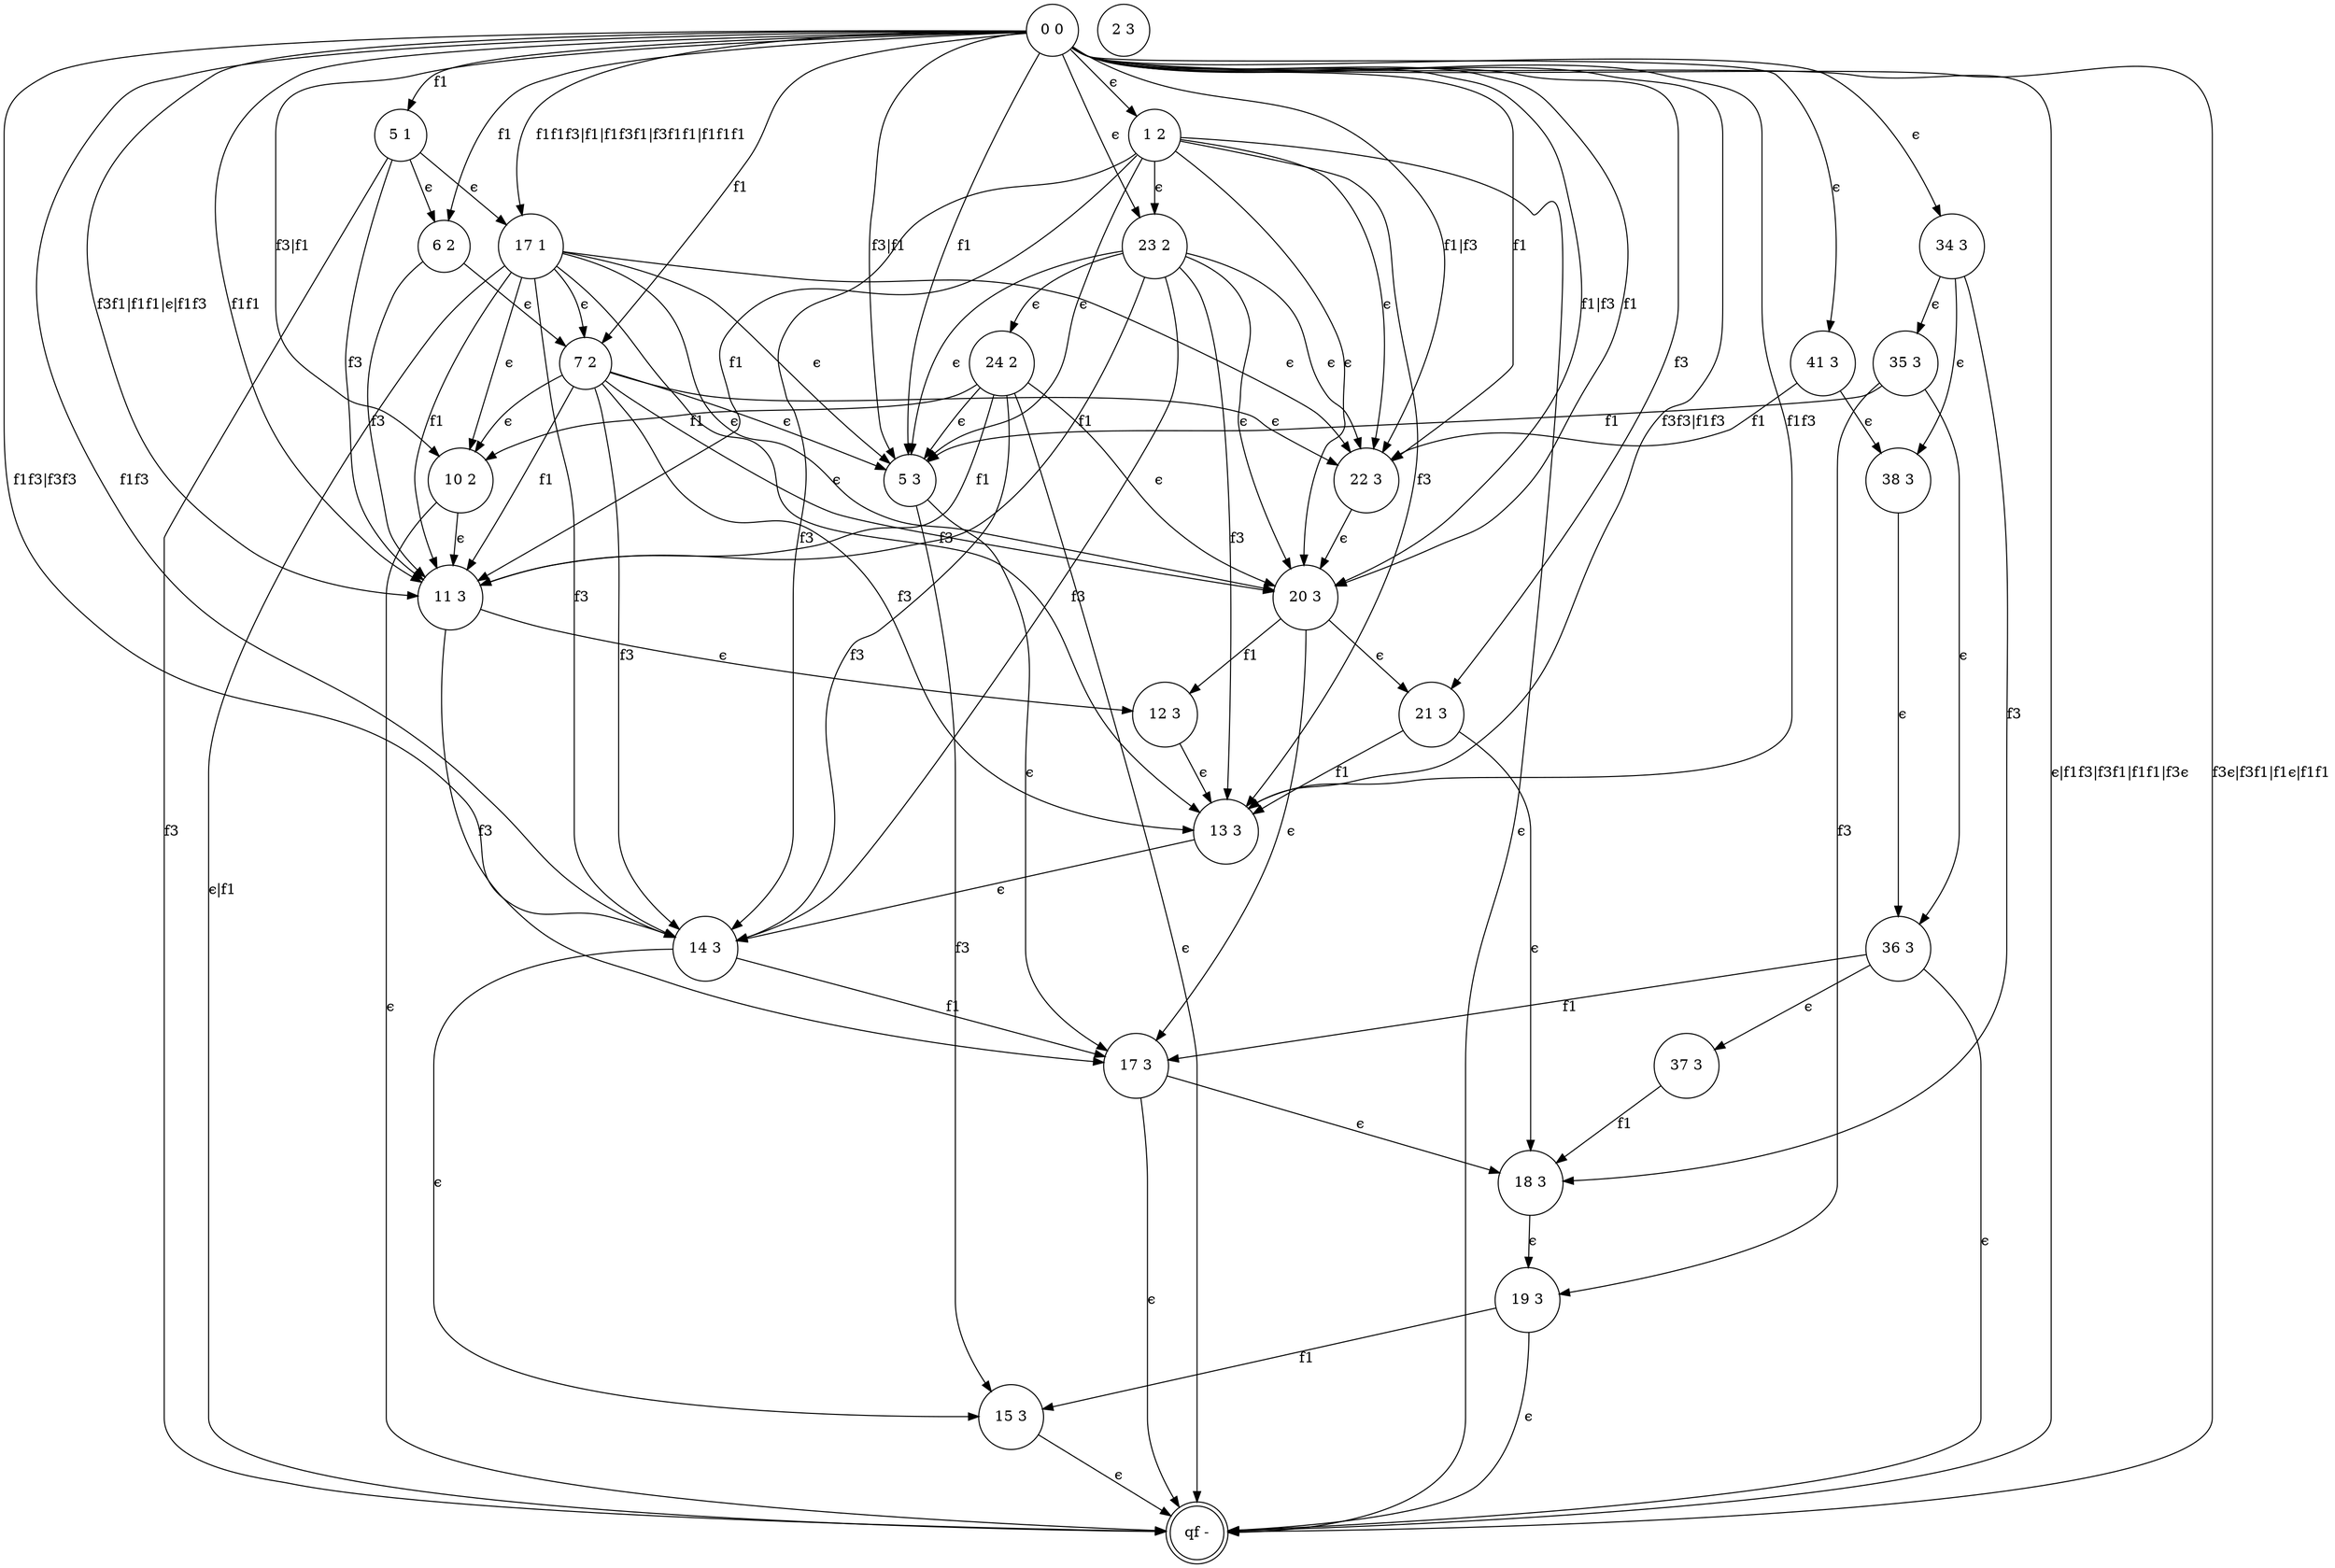 digraph 63 {
	"11 3" [shape=circle]
	"12 3" [shape=circle]
	"13 3" [shape=circle]
	"14 3" [shape=circle]
	"15 3" [shape=circle]
	"17 3" [shape=circle]
	"18 3" [shape=circle]
	"19 3" [shape=circle]
	"1 2" [shape=circle]
	"5 3" [shape=circle]
	"20 3" [shape=circle]
	"21 3" [shape=circle]
	"22 3" [shape=circle]
	"23 2" [shape=circle]
	"24 2" [shape=circle]
	"10 2" [shape=circle]
	"11 3" [shape=circle]
	"6 2" [shape=circle]
	"7 2" [shape=circle]
	"2 3" [shape=circle]
	"11 3" [shape=circle]
	"34 3" [shape=circle]
	"35 3" [shape=circle]
	"36 3" [shape=circle]
	"37 3" [shape=circle]
	"38 3" [shape=circle]
	"41 3" [shape=circle]
	"5 1" [shape=circle]
	"6 2" [shape=circle]
	"17 1" [shape=circle]
	"7 2" [shape=circle]
	"2 3" [shape=circle]
	"11 3" [shape=circle]
	"qf -" [shape=doublecircle]
	"0 0" [shape=circle]
	"2 3" [shape=circle]
	"11 3" -> "12 3" [label="ϵ"]
	"12 3" -> "13 3" [label="ϵ"]
	"13 3" -> "14 3" [label="ϵ"]
	"14 3" -> "15 3" [label="ϵ"]
	"14 3" -> "17 3" [label=f1]
	"17 3" -> "18 3" [label="ϵ"]
	"18 3" -> "19 3" [label="ϵ"]
	"19 3" -> "15 3" [label=f1]
	"11 3" -> "17 3" [label=f3]
	"5 3" -> "17 3" [label="ϵ"]
	"5 3" -> "15 3" [label=f3]
	"20 3" -> "17 3" [label="ϵ"]
	"20 3" -> "12 3" [label=f1]
	"20 3" -> "21 3" [label="ϵ"]
	"21 3" -> "18 3" [label="ϵ"]
	"21 3" -> "13 3" [label=f1]
	"22 3" -> "20 3" [label="ϵ"]
	"1 2" -> "23 2" [label="ϵ"]
	"23 2" -> "24 2" [label="ϵ"]
	"24 2" -> "10 2" [label=f1]
	"10 2" -> "11 3" [label="ϵ"]
	"6 2" -> "7 2" [label="ϵ"]
	"34 3" -> "35 3" [label="ϵ"]
	"35 3" -> "5 3" [label=f1]
	"35 3" -> "36 3" [label="ϵ"]
	"36 3" -> "17 3" [label=f1]
	"36 3" -> "37 3" [label="ϵ"]
	"37 3" -> "18 3" [label=f1]
	"35 3" -> "19 3" [label=f3]
	"34 3" -> "38 3" [label="ϵ"]
	"38 3" -> "36 3" [label="ϵ"]
	"34 3" -> "18 3" [label=f3]
	"41 3" -> "38 3" [label="ϵ"]
	"41 3" -> "22 3" [label=f1]
	"5 1" -> "6 2" [label="ϵ"]
	"5 1" -> "17 1" [label="ϵ"]
	"17 1" -> "7 2" [label="ϵ"]
	"15 3" -> "qf -" [label="ϵ"]
	"17 3" -> "qf -" [label="ϵ"]
	"19 3" -> "qf -" [label="ϵ"]
	"1 2" -> "qf -" [label="ϵ"]
	"24 2" -> "qf -" [label="ϵ"]
	"10 2" -> "qf -" [label="ϵ"]
	"36 3" -> "qf -" [label="ϵ"]
	"0 0" -> "5 1" [label=f1]
	"0 0" -> "6 2" [label=f1]
	"0 0" -> "1 2" [label="ϵ"]
	"0 0" -> "34 3" [label="ϵ"]
	"0 0" -> "41 3" [label="ϵ"]
	"0 0" -> "21 3" [label=f3]
	"0 0" -> "7 2" [label=f1]
	"0 0" -> "23 2" [label="ϵ"]
	"0 0" -> "17 1" [label="f1f1f3|f1|f1f3f1|f3f1f1|f1f1f1"]
	"24 2" -> "5 3" [label="ϵ"]
	"24 2" -> "11 3" [label=f1]
	"24 2" -> "20 3" [label="ϵ"]
	"24 2" -> "14 3" [label=f3]
	"23 2" -> "22 3" [label="ϵ"]
	"23 2" -> "13 3" [label=f3]
	"23 2" -> "5 3" [label="ϵ"]
	"23 2" -> "11 3" [label=f1]
	"23 2" -> "20 3" [label="ϵ"]
	"23 2" -> "14 3" [label=f3]
	"7 2" -> "22 3" [label="ϵ"]
	"7 2" -> "13 3" [label=f3]
	"7 2" -> "5 3" [label="ϵ"]
	"7 2" -> "11 3" [label=f1]
	"7 2" -> "20 3" [label="ϵ"]
	"7 2" -> "14 3" [label=f3]
	"7 2" -> "10 2" [label="ϵ"]
	"6 2" -> "11 3" [label=f3]
	"5 1" -> "qf -" [label=f3]
	"5 1" -> "11 3" [label=f3]
	"0 0" -> "10 2" [label="f3|f1"]
	"0 0" -> "qf -" [label="ϵ|f1f3|f3f1|f1f1|f3ϵ"]
	"0 0" -> "5 3" [label="f3|f1"]
	"17 1" -> "22 3" [label="ϵ"]
	"17 1" -> "13 3" [label=f3]
	"17 1" -> "5 3" [label="ϵ"]
	"17 1" -> "11 3" [label=f1]
	"17 1" -> "20 3" [label="ϵ"]
	"17 1" -> "14 3" [label=f3]
	"17 1" -> "10 2" [label="ϵ"]
	"0 0" -> "qf -" [label="f3ϵ|f3f1|f1ϵ|f1f1"]
	"17 1" -> "qf -" [label="ϵ|f1"]
	"0 0" -> "22 3" [label="f1|f3"]
	"0 0" -> "14 3" [label="f1f3|f3f3"]
	"0 0" -> "13 3" [label="f3f3|f1f3"]
	"0 0" -> "20 3" [label="f1|f3"]
	"0 0" -> "11 3" [label="f3f1|f1f1|ϵ|f1f3"]
	"1 2" -> "22 3" [label="ϵ"]
	"1 2" -> "13 3" [label=f3]
	"1 2" -> "5 3" [label="ϵ"]
	"1 2" -> "11 3" [label=f1]
	"1 2" -> "20 3" [label="ϵ"]
	"1 2" -> "14 3" [label=f3]
	"0 0" -> "22 3" [label=f1]
	"0 0" -> "13 3" [label=f1f3]
	"0 0" -> "5 3" [label=f1]
	"0 0" -> "11 3" [label=f1f1]
	"0 0" -> "20 3" [label=f1]
	"0 0" -> "14 3" [label=f1f3]
}

